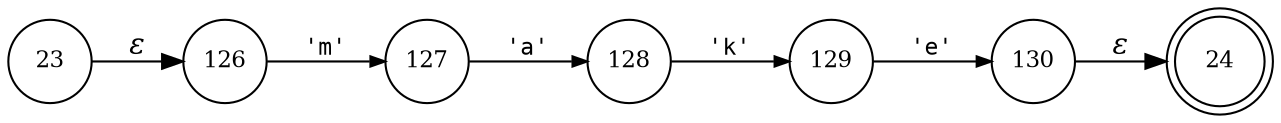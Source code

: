 digraph ATN {
rankdir=LR;
s24[fontsize=11, label="24", shape=doublecircle, fixedsize=true, width=.6];
s128[fontsize=11,label="128", shape=circle, fixedsize=true, width=.55, peripheries=1];
s129[fontsize=11,label="129", shape=circle, fixedsize=true, width=.55, peripheries=1];
s130[fontsize=11,label="130", shape=circle, fixedsize=true, width=.55, peripheries=1];
s23[fontsize=11,label="23", shape=circle, fixedsize=true, width=.55, peripheries=1];
s126[fontsize=11,label="126", shape=circle, fixedsize=true, width=.55, peripheries=1];
s127[fontsize=11,label="127", shape=circle, fixedsize=true, width=.55, peripheries=1];
s23 -> s126 [fontname="Times-Italic", label="&epsilon;"];
s126 -> s127 [fontsize=11, fontname="Courier", arrowsize=.7, label = "'m'", arrowhead = normal];
s127 -> s128 [fontsize=11, fontname="Courier", arrowsize=.7, label = "'a'", arrowhead = normal];
s128 -> s129 [fontsize=11, fontname="Courier", arrowsize=.7, label = "'k'", arrowhead = normal];
s129 -> s130 [fontsize=11, fontname="Courier", arrowsize=.7, label = "'e'", arrowhead = normal];
s130 -> s24 [fontname="Times-Italic", label="&epsilon;"];
}